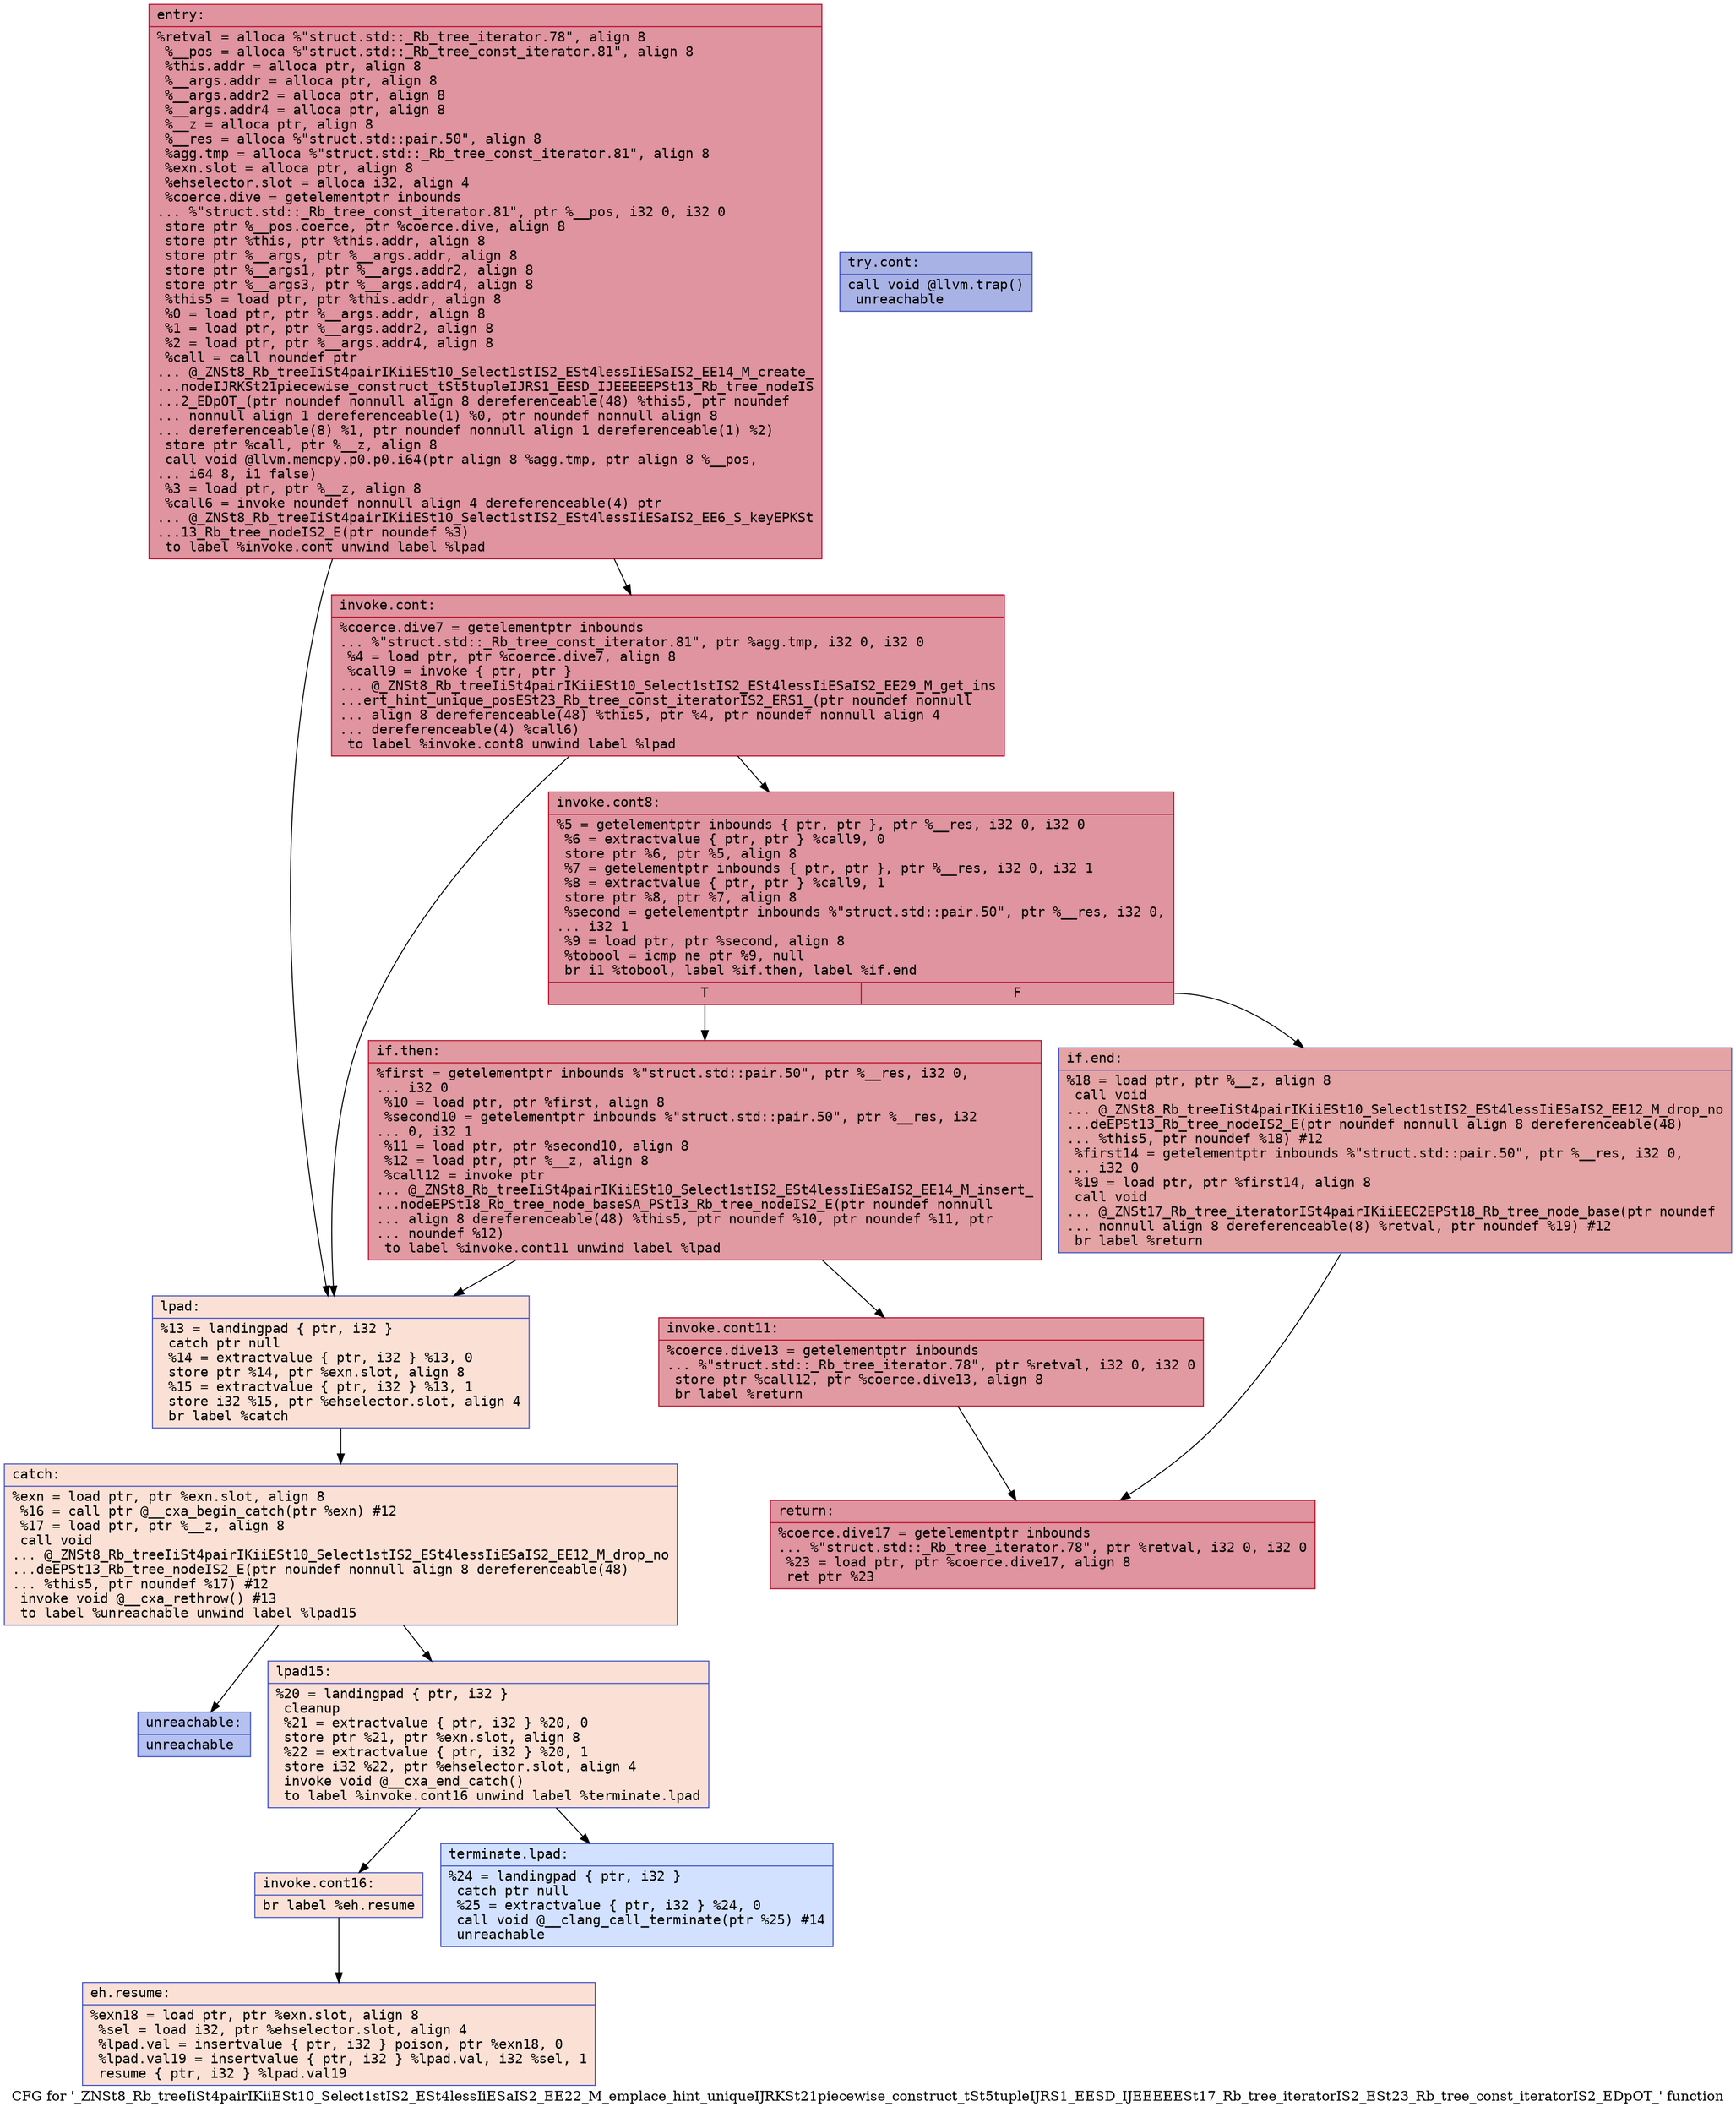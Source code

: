 digraph "CFG for '_ZNSt8_Rb_treeIiSt4pairIKiiESt10_Select1stIS2_ESt4lessIiESaIS2_EE22_M_emplace_hint_uniqueIJRKSt21piecewise_construct_tSt5tupleIJRS1_EESD_IJEEEEESt17_Rb_tree_iteratorIS2_ESt23_Rb_tree_const_iteratorIS2_EDpOT_' function" {
	label="CFG for '_ZNSt8_Rb_treeIiSt4pairIKiiESt10_Select1stIS2_ESt4lessIiESaIS2_EE22_M_emplace_hint_uniqueIJRKSt21piecewise_construct_tSt5tupleIJRS1_EESD_IJEEEEESt17_Rb_tree_iteratorIS2_ESt23_Rb_tree_const_iteratorIS2_EDpOT_' function";

	Node0x560dca10b090 [shape=record,color="#b70d28ff", style=filled, fillcolor="#b70d2870" fontname="Courier",label="{entry:\l|  %retval = alloca %\"struct.std::_Rb_tree_iterator.78\", align 8\l  %__pos = alloca %\"struct.std::_Rb_tree_const_iterator.81\", align 8\l  %this.addr = alloca ptr, align 8\l  %__args.addr = alloca ptr, align 8\l  %__args.addr2 = alloca ptr, align 8\l  %__args.addr4 = alloca ptr, align 8\l  %__z = alloca ptr, align 8\l  %__res = alloca %\"struct.std::pair.50\", align 8\l  %agg.tmp = alloca %\"struct.std::_Rb_tree_const_iterator.81\", align 8\l  %exn.slot = alloca ptr, align 8\l  %ehselector.slot = alloca i32, align 4\l  %coerce.dive = getelementptr inbounds\l... %\"struct.std::_Rb_tree_const_iterator.81\", ptr %__pos, i32 0, i32 0\l  store ptr %__pos.coerce, ptr %coerce.dive, align 8\l  store ptr %this, ptr %this.addr, align 8\l  store ptr %__args, ptr %__args.addr, align 8\l  store ptr %__args1, ptr %__args.addr2, align 8\l  store ptr %__args3, ptr %__args.addr4, align 8\l  %this5 = load ptr, ptr %this.addr, align 8\l  %0 = load ptr, ptr %__args.addr, align 8\l  %1 = load ptr, ptr %__args.addr2, align 8\l  %2 = load ptr, ptr %__args.addr4, align 8\l  %call = call noundef ptr\l... @_ZNSt8_Rb_treeIiSt4pairIKiiESt10_Select1stIS2_ESt4lessIiESaIS2_EE14_M_create_\l...nodeIJRKSt21piecewise_construct_tSt5tupleIJRS1_EESD_IJEEEEEPSt13_Rb_tree_nodeIS\l...2_EDpOT_(ptr noundef nonnull align 8 dereferenceable(48) %this5, ptr noundef\l... nonnull align 1 dereferenceable(1) %0, ptr noundef nonnull align 8\l... dereferenceable(8) %1, ptr noundef nonnull align 1 dereferenceable(1) %2)\l  store ptr %call, ptr %__z, align 8\l  call void @llvm.memcpy.p0.p0.i64(ptr align 8 %agg.tmp, ptr align 8 %__pos,\l... i64 8, i1 false)\l  %3 = load ptr, ptr %__z, align 8\l  %call6 = invoke noundef nonnull align 4 dereferenceable(4) ptr\l... @_ZNSt8_Rb_treeIiSt4pairIKiiESt10_Select1stIS2_ESt4lessIiESaIS2_EE6_S_keyEPKSt\l...13_Rb_tree_nodeIS2_E(ptr noundef %3)\l          to label %invoke.cont unwind label %lpad\l}"];
	Node0x560dca10b090 -> Node0x560dca10c8d0[tooltip="entry -> invoke.cont\nProbability 100.00%" ];
	Node0x560dca10b090 -> Node0x560dca10c920[tooltip="entry -> lpad\nProbability 0.00%" ];
	Node0x560dca10c8d0 [shape=record,color="#b70d28ff", style=filled, fillcolor="#b70d2870" fontname="Courier",label="{invoke.cont:\l|  %coerce.dive7 = getelementptr inbounds\l... %\"struct.std::_Rb_tree_const_iterator.81\", ptr %agg.tmp, i32 0, i32 0\l  %4 = load ptr, ptr %coerce.dive7, align 8\l  %call9 = invoke \{ ptr, ptr \}\l... @_ZNSt8_Rb_treeIiSt4pairIKiiESt10_Select1stIS2_ESt4lessIiESaIS2_EE29_M_get_ins\l...ert_hint_unique_posESt23_Rb_tree_const_iteratorIS2_ERS1_(ptr noundef nonnull\l... align 8 dereferenceable(48) %this5, ptr %4, ptr noundef nonnull align 4\l... dereferenceable(4) %call6)\l          to label %invoke.cont8 unwind label %lpad\l}"];
	Node0x560dca10c8d0 -> Node0x560dca10cd40[tooltip="invoke.cont -> invoke.cont8\nProbability 100.00%" ];
	Node0x560dca10c8d0 -> Node0x560dca10c920[tooltip="invoke.cont -> lpad\nProbability 0.00%" ];
	Node0x560dca10cd40 [shape=record,color="#b70d28ff", style=filled, fillcolor="#b70d2870" fontname="Courier",label="{invoke.cont8:\l|  %5 = getelementptr inbounds \{ ptr, ptr \}, ptr %__res, i32 0, i32 0\l  %6 = extractvalue \{ ptr, ptr \} %call9, 0\l  store ptr %6, ptr %5, align 8\l  %7 = getelementptr inbounds \{ ptr, ptr \}, ptr %__res, i32 0, i32 1\l  %8 = extractvalue \{ ptr, ptr \} %call9, 1\l  store ptr %8, ptr %7, align 8\l  %second = getelementptr inbounds %\"struct.std::pair.50\", ptr %__res, i32 0,\l... i32 1\l  %9 = load ptr, ptr %second, align 8\l  %tobool = icmp ne ptr %9, null\l  br i1 %tobool, label %if.then, label %if.end\l|{<s0>T|<s1>F}}"];
	Node0x560dca10cd40:s0 -> Node0x560dca10d7d0[tooltip="invoke.cont8 -> if.then\nProbability 62.50%" ];
	Node0x560dca10cd40:s1 -> Node0x560dca10d840[tooltip="invoke.cont8 -> if.end\nProbability 37.50%" ];
	Node0x560dca10d7d0 [shape=record,color="#b70d28ff", style=filled, fillcolor="#bb1b2c70" fontname="Courier",label="{if.then:\l|  %first = getelementptr inbounds %\"struct.std::pair.50\", ptr %__res, i32 0,\l... i32 0\l  %10 = load ptr, ptr %first, align 8\l  %second10 = getelementptr inbounds %\"struct.std::pair.50\", ptr %__res, i32\l... 0, i32 1\l  %11 = load ptr, ptr %second10, align 8\l  %12 = load ptr, ptr %__z, align 8\l  %call12 = invoke ptr\l... @_ZNSt8_Rb_treeIiSt4pairIKiiESt10_Select1stIS2_ESt4lessIiESaIS2_EE14_M_insert_\l...nodeEPSt18_Rb_tree_node_baseSA_PSt13_Rb_tree_nodeIS2_E(ptr noundef nonnull\l... align 8 dereferenceable(48) %this5, ptr noundef %10, ptr noundef %11, ptr\l... noundef %12)\l          to label %invoke.cont11 unwind label %lpad\l}"];
	Node0x560dca10d7d0 -> Node0x560dca10dcc0[tooltip="if.then -> invoke.cont11\nProbability 100.00%" ];
	Node0x560dca10d7d0 -> Node0x560dca10c920[tooltip="if.then -> lpad\nProbability 0.00%" ];
	Node0x560dca10dcc0 [shape=record,color="#b70d28ff", style=filled, fillcolor="#bb1b2c70" fontname="Courier",label="{invoke.cont11:\l|  %coerce.dive13 = getelementptr inbounds\l... %\"struct.std::_Rb_tree_iterator.78\", ptr %retval, i32 0, i32 0\l  store ptr %call12, ptr %coerce.dive13, align 8\l  br label %return\l}"];
	Node0x560dca10dcc0 -> Node0x560dca10e210[tooltip="invoke.cont11 -> return\nProbability 100.00%" ];
	Node0x560dca10c920 [shape=record,color="#3d50c3ff", style=filled, fillcolor="#f7bca170" fontname="Courier",label="{lpad:\l|  %13 = landingpad \{ ptr, i32 \}\l          catch ptr null\l  %14 = extractvalue \{ ptr, i32 \} %13, 0\l  store ptr %14, ptr %exn.slot, align 8\l  %15 = extractvalue \{ ptr, i32 \} %13, 1\l  store i32 %15, ptr %ehselector.slot, align 4\l  br label %catch\l}"];
	Node0x560dca10c920 -> Node0x560dca10e4d0[tooltip="lpad -> catch\nProbability 100.00%" ];
	Node0x560dca10e4d0 [shape=record,color="#3d50c3ff", style=filled, fillcolor="#f7bca170" fontname="Courier",label="{catch:\l|  %exn = load ptr, ptr %exn.slot, align 8\l  %16 = call ptr @__cxa_begin_catch(ptr %exn) #12\l  %17 = load ptr, ptr %__z, align 8\l  call void\l... @_ZNSt8_Rb_treeIiSt4pairIKiiESt10_Select1stIS2_ESt4lessIiESaIS2_EE12_M_drop_no\l...deEPSt13_Rb_tree_nodeIS2_E(ptr noundef nonnull align 8 dereferenceable(48)\l... %this5, ptr noundef %17) #12\l  invoke void @__cxa_rethrow() #13\l          to label %unreachable unwind label %lpad15\l}"];
	Node0x560dca10e4d0 -> Node0x560dca10eb20[tooltip="catch -> unreachable\nProbability 0.00%" ];
	Node0x560dca10e4d0 -> Node0x560dca10ebd0[tooltip="catch -> lpad15\nProbability 100.00%" ];
	Node0x560dca10d840 [shape=record,color="#3d50c3ff", style=filled, fillcolor="#c32e3170" fontname="Courier",label="{if.end:\l|  %18 = load ptr, ptr %__z, align 8\l  call void\l... @_ZNSt8_Rb_treeIiSt4pairIKiiESt10_Select1stIS2_ESt4lessIiESaIS2_EE12_M_drop_no\l...deEPSt13_Rb_tree_nodeIS2_E(ptr noundef nonnull align 8 dereferenceable(48)\l... %this5, ptr noundef %18) #12\l  %first14 = getelementptr inbounds %\"struct.std::pair.50\", ptr %__res, i32 0,\l... i32 0\l  %19 = load ptr, ptr %first14, align 8\l  call void\l... @_ZNSt17_Rb_tree_iteratorISt4pairIKiiEEC2EPSt18_Rb_tree_node_base(ptr noundef\l... nonnull align 8 dereferenceable(8) %retval, ptr noundef %19) #12\l  br label %return\l}"];
	Node0x560dca10d840 -> Node0x560dca10e210[tooltip="if.end -> return\nProbability 100.00%" ];
	Node0x560dca10ebd0 [shape=record,color="#3d50c3ff", style=filled, fillcolor="#f7bca170" fontname="Courier",label="{lpad15:\l|  %20 = landingpad \{ ptr, i32 \}\l          cleanup\l  %21 = extractvalue \{ ptr, i32 \} %20, 0\l  store ptr %21, ptr %exn.slot, align 8\l  %22 = extractvalue \{ ptr, i32 \} %20, 1\l  store i32 %22, ptr %ehselector.slot, align 4\l  invoke void @__cxa_end_catch()\l          to label %invoke.cont16 unwind label %terminate.lpad\l}"];
	Node0x560dca10ebd0 -> Node0x560dca10f0c0[tooltip="lpad15 -> invoke.cont16\nProbability 100.00%" ];
	Node0x560dca10ebd0 -> Node0x560dca10f5f0[tooltip="lpad15 -> terminate.lpad\nProbability 0.00%" ];
	Node0x560dca10f0c0 [shape=record,color="#3d50c3ff", style=filled, fillcolor="#f7bca170" fontname="Courier",label="{invoke.cont16:\l|  br label %eh.resume\l}"];
	Node0x560dca10f0c0 -> Node0x560dca10f810[tooltip="invoke.cont16 -> eh.resume\nProbability 100.00%" ];
	Node0x560dca10f8d0 [shape=record,color="#3d50c3ff", style=filled, fillcolor="#3d50c370" fontname="Courier",label="{try.cont:\l|  call void @llvm.trap()\l  unreachable\l}"];
	Node0x560dca10e210 [shape=record,color="#b70d28ff", style=filled, fillcolor="#b70d2870" fontname="Courier",label="{return:\l|  %coerce.dive17 = getelementptr inbounds\l... %\"struct.std::_Rb_tree_iterator.78\", ptr %retval, i32 0, i32 0\l  %23 = load ptr, ptr %coerce.dive17, align 8\l  ret ptr %23\l}"];
	Node0x560dca10f810 [shape=record,color="#3d50c3ff", style=filled, fillcolor="#f7bca170" fontname="Courier",label="{eh.resume:\l|  %exn18 = load ptr, ptr %exn.slot, align 8\l  %sel = load i32, ptr %ehselector.slot, align 4\l  %lpad.val = insertvalue \{ ptr, i32 \} poison, ptr %exn18, 0\l  %lpad.val19 = insertvalue \{ ptr, i32 \} %lpad.val, i32 %sel, 1\l  resume \{ ptr, i32 \} %lpad.val19\l}"];
	Node0x560dca10f5f0 [shape=record,color="#3d50c3ff", style=filled, fillcolor="#9abbff70" fontname="Courier",label="{terminate.lpad:\l|  %24 = landingpad \{ ptr, i32 \}\l          catch ptr null\l  %25 = extractvalue \{ ptr, i32 \} %24, 0\l  call void @__clang_call_terminate(ptr %25) #14\l  unreachable\l}"];
	Node0x560dca10eb20 [shape=record,color="#3d50c3ff", style=filled, fillcolor="#5572df70" fontname="Courier",label="{unreachable:\l|  unreachable\l}"];
}
